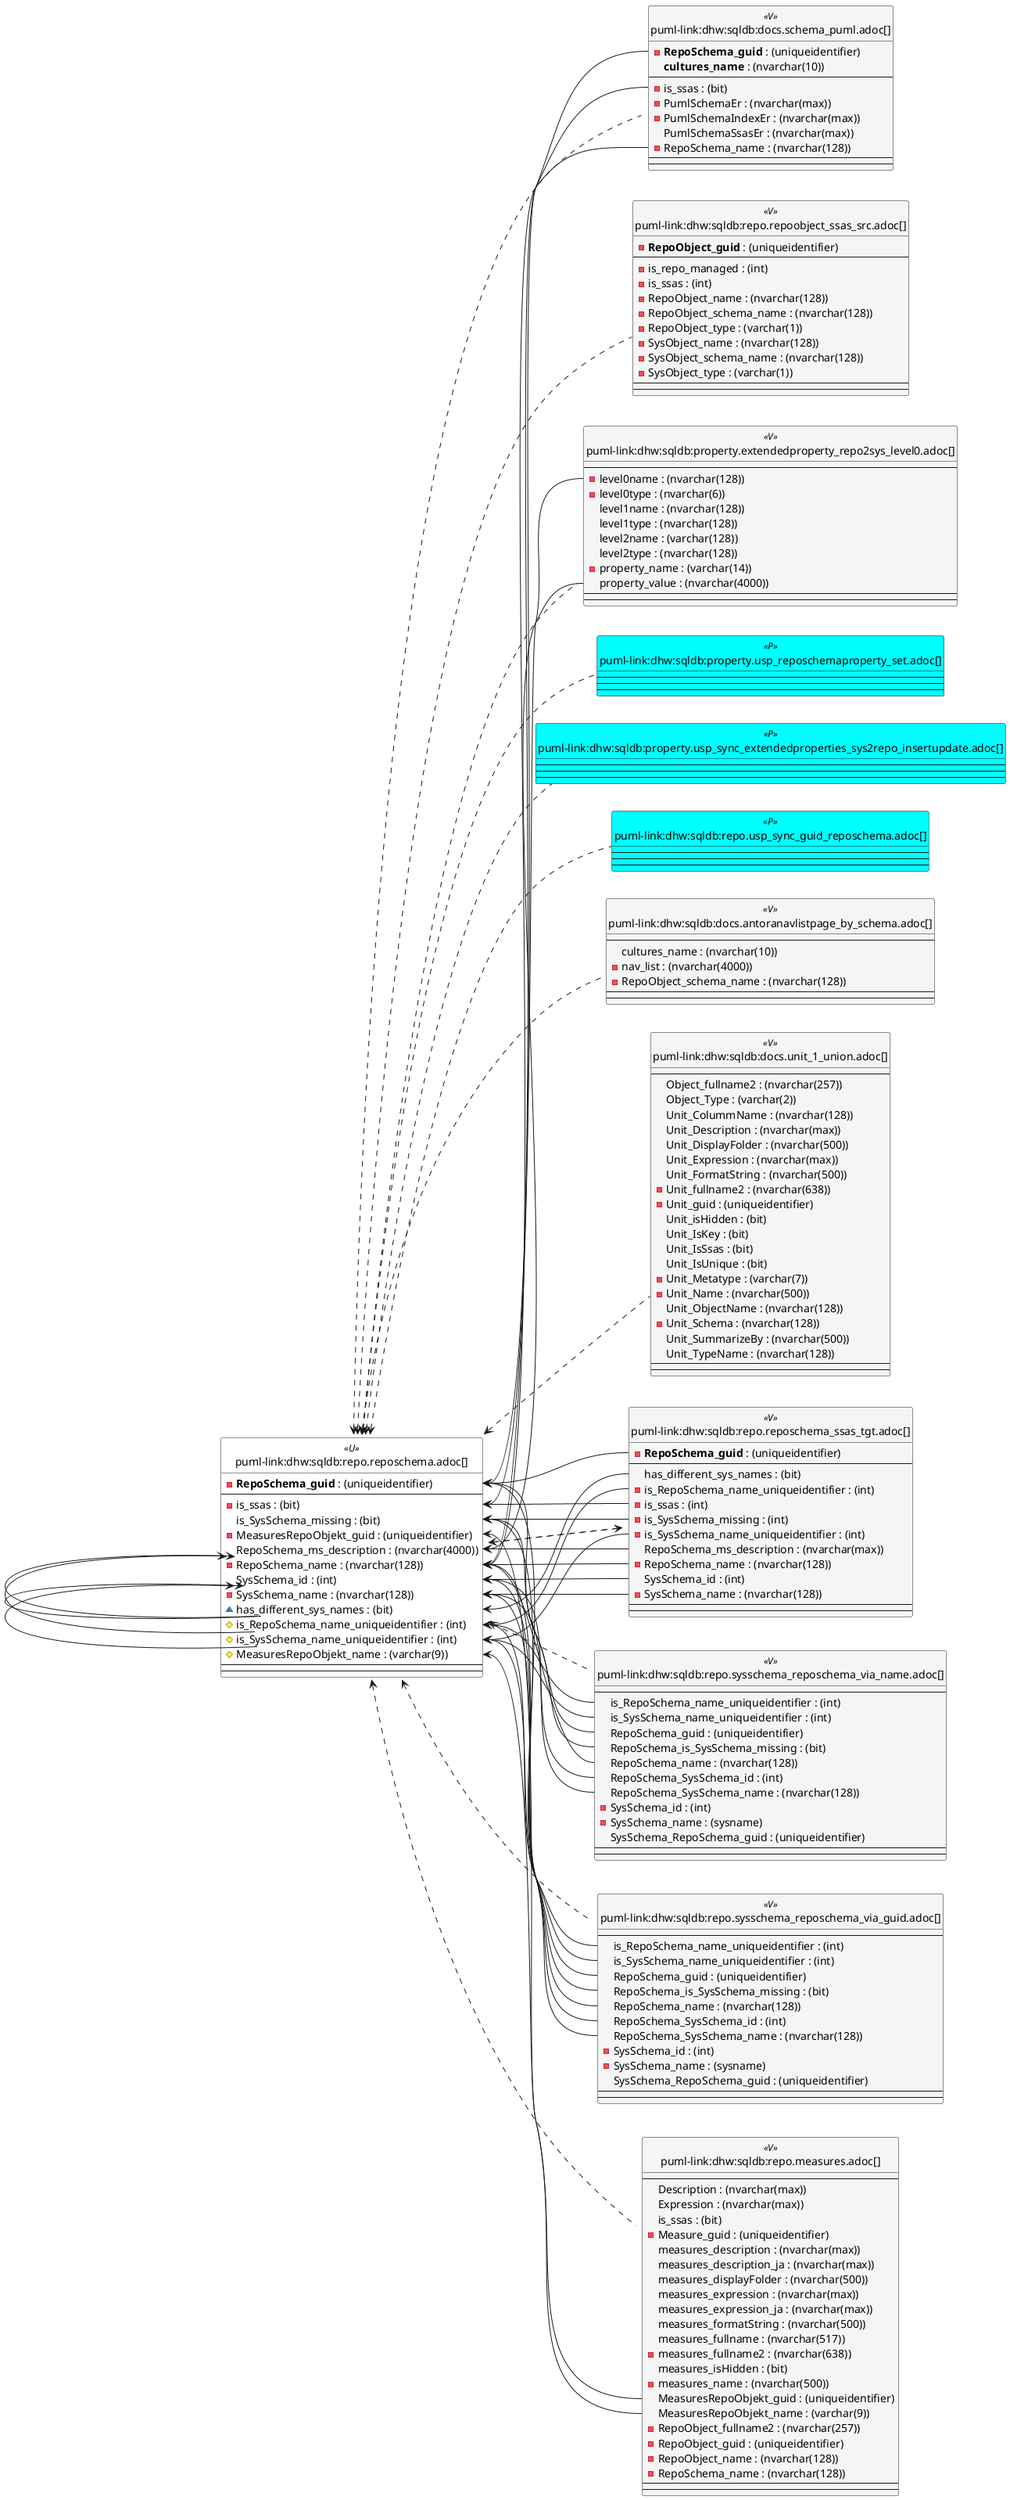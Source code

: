 @startuml
left to right direction
'top to bottom direction
hide circle
'avoide "." issues:
set namespaceSeparator none


skinparam class {
  BackgroundColor White
  BackgroundColor<<FN>> Yellow
  BackgroundColor<<FS>> Yellow
  BackgroundColor<<FT>> LightGray
  BackgroundColor<<IF>> Yellow
  BackgroundColor<<IS>> Yellow
  BackgroundColor<<P>> Aqua
  BackgroundColor<<PC>> Aqua
  BackgroundColor<<SN>> Yellow
  BackgroundColor<<SO>> SlateBlue
  BackgroundColor<<TF>> LightGray
  BackgroundColor<<TR>> Tomato
  BackgroundColor<<U>> White
  BackgroundColor<<V>> WhiteSmoke
  BackgroundColor<<X>> Aqua
  BackgroundColor<<external>> AliceBlue
}


entity "puml-link:dhw:sqldb:docs.antoranavlistpage_by_schema.adoc[]" as docs.AntoraNavListPage_by_schema << V >> {
  --
  cultures_name : (nvarchar(10))
  - nav_list : (nvarchar(4000))
  - RepoObject_schema_name : (nvarchar(128))
  --
  --
}

entity "puml-link:dhw:sqldb:docs.schema_puml.adoc[]" as docs.Schema_puml << V >> {
  - **RepoSchema_guid** : (uniqueidentifier)
  **cultures_name** : (nvarchar(10))
  --
  - is_ssas : (bit)
  - PumlSchemaEr : (nvarchar(max))
  - PumlSchemaIndexEr : (nvarchar(max))
  PumlSchemaSsasEr : (nvarchar(max))
  - RepoSchema_name : (nvarchar(128))
  --
  --
}

entity "puml-link:dhw:sqldb:docs.unit_1_union.adoc[]" as docs.Unit_1_union << V >> {
  --
  Object_fullname2 : (nvarchar(257))
  Object_Type : (varchar(2))
  Unit_ColummName : (nvarchar(128))
  Unit_Description : (nvarchar(max))
  Unit_DisplayFolder : (nvarchar(500))
  Unit_Expression : (nvarchar(max))
  Unit_FormatString : (nvarchar(500))
  - Unit_fullname2 : (nvarchar(638))
  - Unit_guid : (uniqueidentifier)
  Unit_isHidden : (bit)
  Unit_IsKey : (bit)
  Unit_IsSsas : (bit)
  Unit_IsUnique : (bit)
  - Unit_Metatype : (varchar(7))
  - Unit_Name : (nvarchar(500))
  Unit_ObjectName : (nvarchar(128))
  - Unit_Schema : (nvarchar(128))
  Unit_SummarizeBy : (nvarchar(500))
  Unit_TypeName : (nvarchar(128))
  --
  --
}

entity "puml-link:dhw:sqldb:property.extendedproperty_repo2sys_level0.adoc[]" as property.ExtendedProperty_Repo2Sys_level0 << V >> {
  --
  - level0name : (nvarchar(128))
  - level0type : (nvarchar(6))
  level1name : (nvarchar(128))
  level1type : (nvarchar(128))
  level2name : (varchar(128))
  level2type : (nvarchar(128))
  - property_name : (varchar(14))
  property_value : (nvarchar(4000))
  --
  --
}

entity "puml-link:dhw:sqldb:property.usp_reposchemaproperty_set.adoc[]" as property.usp_RepoSchemaProperty_set << P >> {
  --
  --
  --
}

entity "puml-link:dhw:sqldb:property.usp_sync_extendedproperties_sys2repo_insertupdate.adoc[]" as property.usp_sync_ExtendedProperties_Sys2Repo_InsertUpdate << P >> {
  --
  --
  --
}

entity "puml-link:dhw:sqldb:repo.measures.adoc[]" as repo.Measures << V >> {
  --
  Description : (nvarchar(max))
  Expression : (nvarchar(max))
  is_ssas : (bit)
  - Measure_guid : (uniqueidentifier)
  measures_description : (nvarchar(max))
  measures_description_ja : (nvarchar(max))
  measures_displayFolder : (nvarchar(500))
  measures_expression : (nvarchar(max))
  measures_expression_ja : (nvarchar(max))
  measures_formatString : (nvarchar(500))
  measures_fullname : (nvarchar(517))
  - measures_fullname2 : (nvarchar(638))
  measures_isHidden : (bit)
  - measures_name : (nvarchar(500))
  MeasuresRepoObjekt_guid : (uniqueidentifier)
  MeasuresRepoObjekt_name : (varchar(9))
  - RepoObject_fullname2 : (nvarchar(257))
  - RepoObject_guid : (uniqueidentifier)
  - RepoObject_name : (nvarchar(128))
  - RepoSchema_name : (nvarchar(128))
  --
  --
}

entity "puml-link:dhw:sqldb:repo.repoobject_ssas_src.adoc[]" as repo.RepoObject_SSAS_src << V >> {
  - **RepoObject_guid** : (uniqueidentifier)
  --
  - is_repo_managed : (int)
  - is_ssas : (int)
  - RepoObject_name : (nvarchar(128))
  - RepoObject_schema_name : (nvarchar(128))
  - RepoObject_type : (varchar(1))
  - SysObject_name : (nvarchar(128))
  - SysObject_schema_name : (nvarchar(128))
  - SysObject_type : (varchar(1))
  --
  --
}

entity "puml-link:dhw:sqldb:repo.reposchema.adoc[]" as repo.RepoSchema << U >> {
  - **RepoSchema_guid** : (uniqueidentifier)
  --
  - is_ssas : (bit)
  is_SysSchema_missing : (bit)
  - MeasuresRepoObjekt_guid : (uniqueidentifier)
  RepoSchema_ms_description : (nvarchar(4000))
  - RepoSchema_name : (nvarchar(128))
  SysSchema_id : (int)
  - SysSchema_name : (nvarchar(128))
  ~ has_different_sys_names : (bit)
  # is_RepoSchema_name_uniqueidentifier : (int)
  # is_SysSchema_name_uniqueidentifier : (int)
  # MeasuresRepoObjekt_name : (varchar(9))
  --
  --
}

entity "puml-link:dhw:sqldb:repo.reposchema_ssas_tgt.adoc[]" as repo.RepoSchema_ssas_tgt << V >> {
  - **RepoSchema_guid** : (uniqueidentifier)
  --
  has_different_sys_names : (bit)
  - is_RepoSchema_name_uniqueidentifier : (int)
  - is_ssas : (int)
  - is_SysSchema_missing : (int)
  - is_SysSchema_name_uniqueidentifier : (int)
  RepoSchema_ms_description : (nvarchar(max))
  - RepoSchema_name : (nvarchar(128))
  SysSchema_id : (int)
  - SysSchema_name : (nvarchar(128))
  --
  --
}

entity "puml-link:dhw:sqldb:repo.sysschema_reposchema_via_guid.adoc[]" as repo.SysSchema_RepoSchema_via_guid << V >> {
  --
  is_RepoSchema_name_uniqueidentifier : (int)
  is_SysSchema_name_uniqueidentifier : (int)
  RepoSchema_guid : (uniqueidentifier)
  RepoSchema_is_SysSchema_missing : (bit)
  RepoSchema_name : (nvarchar(128))
  RepoSchema_SysSchema_id : (int)
  RepoSchema_SysSchema_name : (nvarchar(128))
  - SysSchema_id : (int)
  - SysSchema_name : (sysname)
  SysSchema_RepoSchema_guid : (uniqueidentifier)
  --
  --
}

entity "puml-link:dhw:sqldb:repo.sysschema_reposchema_via_name.adoc[]" as repo.SysSchema_RepoSchema_via_name << V >> {
  --
  is_RepoSchema_name_uniqueidentifier : (int)
  is_SysSchema_name_uniqueidentifier : (int)
  RepoSchema_guid : (uniqueidentifier)
  RepoSchema_is_SysSchema_missing : (bit)
  RepoSchema_name : (nvarchar(128))
  RepoSchema_SysSchema_id : (int)
  RepoSchema_SysSchema_name : (nvarchar(128))
  - SysSchema_id : (int)
  - SysSchema_name : (sysname)
  SysSchema_RepoSchema_guid : (uniqueidentifier)
  --
  --
}

entity "puml-link:dhw:sqldb:repo.usp_sync_guid_reposchema.adoc[]" as repo.usp_sync_guid_RepoSchema << P >> {
  --
  --
  --
}

repo.RepoSchema <.. docs.AntoraNavListPage_by_schema
repo.RepoSchema <.. repo.SysSchema_RepoSchema_via_guid
repo.RepoSchema <.. property.usp_sync_ExtendedProperties_Sys2Repo_InsertUpdate
repo.RepoSchema <.. repo.SysSchema_RepoSchema_via_name
repo.RepoSchema <.. repo.usp_sync_guid_RepoSchema
repo.RepoSchema <.. property.ExtendedProperty_Repo2Sys_level0
repo.RepoSchema <.. repo.RepoObject_SSAS_src
repo.RepoSchema <.. repo.RepoSchema_ssas_tgt
repo.RepoSchema <.. docs.Schema_puml
repo.RepoSchema <.. docs.Unit_1_union
repo.RepoSchema <.. repo.Measures
repo.RepoSchema <.. property.usp_RepoSchemaProperty_set
repo.RepoSchema_ssas_tgt <.. repo.RepoSchema
"repo.RepoSchema::has_different_sys_names" <-- "repo.RepoSchema_ssas_tgt::has_different_sys_names"
"repo.RepoSchema::is_RepoSchema_name_uniqueidentifier" <-- "repo.SysSchema_RepoSchema_via_guid::is_RepoSchema_name_uniqueidentifier"
"repo.RepoSchema::is_RepoSchema_name_uniqueidentifier" <-- "repo.SysSchema_RepoSchema_via_name::is_RepoSchema_name_uniqueidentifier"
"repo.RepoSchema::is_RepoSchema_name_uniqueidentifier" <-- "repo.RepoSchema_ssas_tgt::is_RepoSchema_name_uniqueidentifier"
"repo.RepoSchema::is_ssas" <-- "repo.RepoSchema_ssas_tgt::is_ssas"
"repo.RepoSchema::is_ssas" <-- "docs.Schema_puml::is_ssas"
"repo.RepoSchema::is_SysSchema_missing" <-- "repo.SysSchema_RepoSchema_via_guid::RepoSchema_is_SysSchema_missing"
"repo.RepoSchema::is_SysSchema_missing" <-- "repo.SysSchema_RepoSchema_via_name::RepoSchema_is_SysSchema_missing"
"repo.RepoSchema::is_SysSchema_missing" <-- "repo.RepoSchema_ssas_tgt::is_SysSchema_missing"
"repo.RepoSchema::is_SysSchema_name_uniqueidentifier" <-- "repo.SysSchema_RepoSchema_via_guid::is_SysSchema_name_uniqueidentifier"
"repo.RepoSchema::is_SysSchema_name_uniqueidentifier" <-- "repo.SysSchema_RepoSchema_via_name::is_SysSchema_name_uniqueidentifier"
"repo.RepoSchema::is_SysSchema_name_uniqueidentifier" <-- "repo.RepoSchema_ssas_tgt::is_SysSchema_name_uniqueidentifier"
"repo.RepoSchema::MeasuresRepoObjekt_guid" <-- "repo.Measures::MeasuresRepoObjekt_guid"
"repo.RepoSchema::MeasuresRepoObjekt_name" <-- "repo.Measures::MeasuresRepoObjekt_name"
"repo.RepoSchema::RepoSchema_guid" <-- "repo.SysSchema_RepoSchema_via_guid::RepoSchema_guid"
"repo.RepoSchema::RepoSchema_guid" <-- "repo.SysSchema_RepoSchema_via_name::RepoSchema_guid"
"repo.RepoSchema::RepoSchema_guid" <-- "repo.RepoSchema_ssas_tgt::RepoSchema_guid"
"repo.RepoSchema::RepoSchema_guid" <-- "docs.Schema_puml::RepoSchema_guid"
"repo.RepoSchema::RepoSchema_ms_description" <-- "property.ExtendedProperty_Repo2Sys_level0::property_value"
"repo.RepoSchema::RepoSchema_ms_description" <-- "repo.RepoSchema_ssas_tgt::RepoSchema_ms_description"
"repo.RepoSchema::RepoSchema_name" <-- "repo.RepoSchema::has_different_sys_names"
"repo.RepoSchema::RepoSchema_name" <-- "repo.RepoSchema::is_RepoSchema_name_uniqueidentifier"
"repo.RepoSchema::RepoSchema_name" <-- "repo.SysSchema_RepoSchema_via_guid::RepoSchema_name"
"repo.RepoSchema::RepoSchema_name" <-- "repo.SysSchema_RepoSchema_via_name::RepoSchema_name"
"repo.RepoSchema::RepoSchema_name" <-- "property.ExtendedProperty_Repo2Sys_level0::level0name"
"repo.RepoSchema::RepoSchema_name" <-- "repo.RepoSchema_ssas_tgt::RepoSchema_name"
"repo.RepoSchema::RepoSchema_name" <-- "docs.Schema_puml::RepoSchema_name"
"repo.RepoSchema::SysSchema_id" <-- "repo.SysSchema_RepoSchema_via_guid::RepoSchema_SysSchema_id"
"repo.RepoSchema::SysSchema_id" <-- "repo.SysSchema_RepoSchema_via_name::RepoSchema_SysSchema_id"
"repo.RepoSchema::SysSchema_id" <-- "repo.RepoSchema_ssas_tgt::SysSchema_id"
"repo.RepoSchema::SysSchema_name" <-- "repo.RepoSchema::has_different_sys_names"
"repo.RepoSchema::SysSchema_name" <-- "repo.RepoSchema::is_SysSchema_name_uniqueidentifier"
"repo.RepoSchema::SysSchema_name" <-- "repo.SysSchema_RepoSchema_via_guid::RepoSchema_SysSchema_name"
"repo.RepoSchema::SysSchema_name" <-- "repo.SysSchema_RepoSchema_via_name::RepoSchema_SysSchema_name"
"repo.RepoSchema::SysSchema_name" <-- "repo.RepoSchema_ssas_tgt::SysSchema_name"
@enduml

